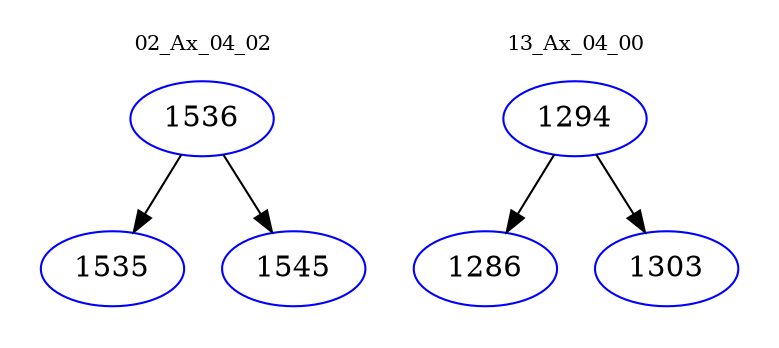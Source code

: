digraph{
subgraph cluster_0 {
color = white
label = "02_Ax_04_02";
fontsize=10;
T0_1536 [label="1536", color="blue"]
T0_1536 -> T0_1535 [color="black"]
T0_1535 [label="1535", color="blue"]
T0_1536 -> T0_1545 [color="black"]
T0_1545 [label="1545", color="blue"]
}
subgraph cluster_1 {
color = white
label = "13_Ax_04_00";
fontsize=10;
T1_1294 [label="1294", color="blue"]
T1_1294 -> T1_1286 [color="black"]
T1_1286 [label="1286", color="blue"]
T1_1294 -> T1_1303 [color="black"]
T1_1303 [label="1303", color="blue"]
}
}
